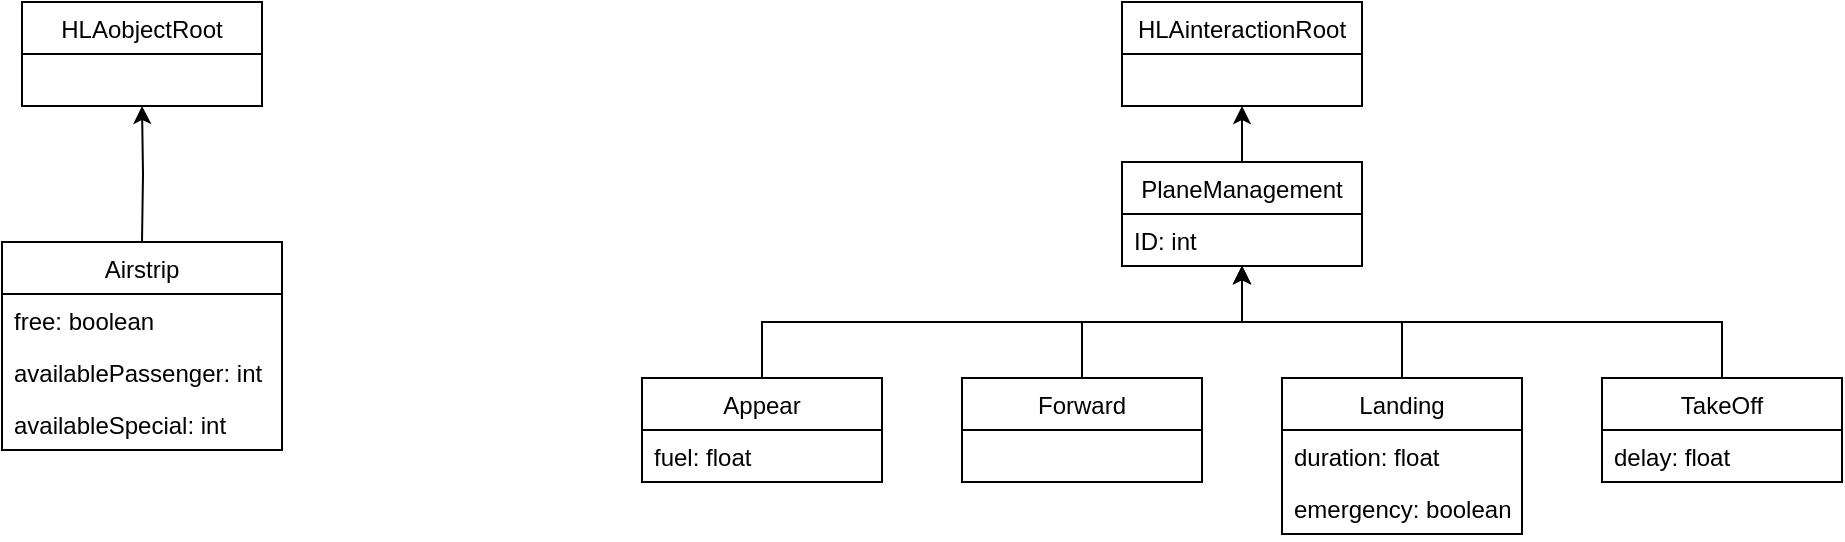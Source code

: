 <mxfile version="18.0.1" type="device"><diagram id="_38RrKm9Xp1zckiEw5fQ" name="Strona-1"><mxGraphModel dx="1038" dy="649" grid="1" gridSize="10" guides="1" tooltips="1" connect="1" arrows="1" fold="1" page="1" pageScale="1" pageWidth="827" pageHeight="1169" math="0" shadow="0"><root><mxCell id="0"/><mxCell id="1" parent="0"/><mxCell id="2mlzZoOt-uVKQXXEFGmI-1" value="HLAobjectRoot" style="swimlane;fontStyle=0;childLayout=stackLayout;horizontal=1;startSize=26;fillColor=none;horizontalStack=0;resizeParent=1;resizeParentMax=0;resizeLast=0;collapsible=1;marginBottom=0;" vertex="1" parent="1"><mxGeometry x="130" y="120" width="120" height="52" as="geometry"/></mxCell><mxCell id="2mlzZoOt-uVKQXXEFGmI-18" style="edgeStyle=orthogonalEdgeStyle;rounded=0;orthogonalLoop=1;jettySize=auto;html=1;exitX=0.5;exitY=0;exitDx=0;exitDy=0;entryX=0.5;entryY=1;entryDx=0;entryDy=0;" edge="1" parent="1" target="2mlzZoOt-uVKQXXEFGmI-1"><mxGeometry relative="1" as="geometry"><mxPoint x="190" y="240" as="sourcePoint"/></mxGeometry></mxCell><mxCell id="2mlzZoOt-uVKQXXEFGmI-19" value="HLAinteractionRoot" style="swimlane;fontStyle=0;childLayout=stackLayout;horizontal=1;startSize=26;fillColor=none;horizontalStack=0;resizeParent=1;resizeParentMax=0;resizeLast=0;collapsible=1;marginBottom=0;" vertex="1" parent="1"><mxGeometry x="680" y="120" width="120" height="52" as="geometry"/></mxCell><mxCell id="2mlzZoOt-uVKQXXEFGmI-44" style="edgeStyle=orthogonalEdgeStyle;rounded=0;orthogonalLoop=1;jettySize=auto;html=1;exitX=0.5;exitY=0;exitDx=0;exitDy=0;entryX=0.5;entryY=1;entryDx=0;entryDy=0;" edge="1" parent="1" source="2mlzZoOt-uVKQXXEFGmI-23" target="2mlzZoOt-uVKQXXEFGmI-19"><mxGeometry relative="1" as="geometry"/></mxCell><mxCell id="2mlzZoOt-uVKQXXEFGmI-23" value="PlaneManagement" style="swimlane;fontStyle=0;childLayout=stackLayout;horizontal=1;startSize=26;fillColor=none;horizontalStack=0;resizeParent=1;resizeParentMax=0;resizeLast=0;collapsible=1;marginBottom=0;" vertex="1" parent="1"><mxGeometry x="680" y="200" width="120" height="52" as="geometry"/></mxCell><mxCell id="2mlzZoOt-uVKQXXEFGmI-24" value="ID: int" style="text;strokeColor=none;fillColor=none;align=left;verticalAlign=top;spacingLeft=4;spacingRight=4;overflow=hidden;rotatable=0;points=[[0,0.5],[1,0.5]];portConstraint=eastwest;" vertex="1" parent="2mlzZoOt-uVKQXXEFGmI-23"><mxGeometry y="26" width="120" height="26" as="geometry"/></mxCell><mxCell id="2mlzZoOt-uVKQXXEFGmI-45" style="edgeStyle=orthogonalEdgeStyle;rounded=0;orthogonalLoop=1;jettySize=auto;html=1;exitX=0.5;exitY=0;exitDx=0;exitDy=0;" edge="1" parent="1" source="2mlzZoOt-uVKQXXEFGmI-27" target="2mlzZoOt-uVKQXXEFGmI-23"><mxGeometry relative="1" as="geometry"/></mxCell><mxCell id="2mlzZoOt-uVKQXXEFGmI-27" value="Appear" style="swimlane;fontStyle=0;childLayout=stackLayout;horizontal=1;startSize=26;fillColor=none;horizontalStack=0;resizeParent=1;resizeParentMax=0;resizeLast=0;collapsible=1;marginBottom=0;" vertex="1" parent="1"><mxGeometry x="440" y="308" width="120" height="52" as="geometry"/></mxCell><mxCell id="2mlzZoOt-uVKQXXEFGmI-28" value="fuel: float" style="text;strokeColor=none;fillColor=none;align=left;verticalAlign=top;spacingLeft=4;spacingRight=4;overflow=hidden;rotatable=0;points=[[0,0.5],[1,0.5]];portConstraint=eastwest;" vertex="1" parent="2mlzZoOt-uVKQXXEFGmI-27"><mxGeometry y="26" width="120" height="26" as="geometry"/></mxCell><mxCell id="2mlzZoOt-uVKQXXEFGmI-46" style="edgeStyle=orthogonalEdgeStyle;rounded=0;orthogonalLoop=1;jettySize=auto;html=1;exitX=0.5;exitY=0;exitDx=0;exitDy=0;" edge="1" parent="1" source="2mlzZoOt-uVKQXXEFGmI-32" target="2mlzZoOt-uVKQXXEFGmI-23"><mxGeometry relative="1" as="geometry"/></mxCell><mxCell id="2mlzZoOt-uVKQXXEFGmI-32" value="Forward" style="swimlane;fontStyle=0;childLayout=stackLayout;horizontal=1;startSize=26;fillColor=none;horizontalStack=0;resizeParent=1;resizeParentMax=0;resizeLast=0;collapsible=1;marginBottom=0;" vertex="1" parent="1"><mxGeometry x="600" y="308" width="120" height="52" as="geometry"/></mxCell><mxCell id="2mlzZoOt-uVKQXXEFGmI-47" style="edgeStyle=orthogonalEdgeStyle;rounded=0;orthogonalLoop=1;jettySize=auto;html=1;exitX=0.5;exitY=0;exitDx=0;exitDy=0;" edge="1" parent="1" source="2mlzZoOt-uVKQXXEFGmI-36" target="2mlzZoOt-uVKQXXEFGmI-23"><mxGeometry relative="1" as="geometry"/></mxCell><mxCell id="2mlzZoOt-uVKQXXEFGmI-36" value="Landing" style="swimlane;fontStyle=0;childLayout=stackLayout;horizontal=1;startSize=26;fillColor=none;horizontalStack=0;resizeParent=1;resizeParentMax=0;resizeLast=0;collapsible=1;marginBottom=0;" vertex="1" parent="1"><mxGeometry x="760" y="308" width="120" height="78" as="geometry"/></mxCell><mxCell id="2mlzZoOt-uVKQXXEFGmI-37" value="duration: float" style="text;strokeColor=none;fillColor=none;align=left;verticalAlign=top;spacingLeft=4;spacingRight=4;overflow=hidden;rotatable=0;points=[[0,0.5],[1,0.5]];portConstraint=eastwest;" vertex="1" parent="2mlzZoOt-uVKQXXEFGmI-36"><mxGeometry y="26" width="120" height="26" as="geometry"/></mxCell><mxCell id="2mlzZoOt-uVKQXXEFGmI-38" value="emergency: boolean" style="text;strokeColor=none;fillColor=none;align=left;verticalAlign=top;spacingLeft=4;spacingRight=4;overflow=hidden;rotatable=0;points=[[0,0.5],[1,0.5]];portConstraint=eastwest;" vertex="1" parent="2mlzZoOt-uVKQXXEFGmI-36"><mxGeometry y="52" width="120" height="26" as="geometry"/></mxCell><mxCell id="2mlzZoOt-uVKQXXEFGmI-48" style="edgeStyle=orthogonalEdgeStyle;rounded=0;orthogonalLoop=1;jettySize=auto;html=1;exitX=0.5;exitY=0;exitDx=0;exitDy=0;" edge="1" parent="1" source="2mlzZoOt-uVKQXXEFGmI-40" target="2mlzZoOt-uVKQXXEFGmI-23"><mxGeometry relative="1" as="geometry"/></mxCell><mxCell id="2mlzZoOt-uVKQXXEFGmI-40" value="TakeOff" style="swimlane;fontStyle=0;childLayout=stackLayout;horizontal=1;startSize=26;fillColor=none;horizontalStack=0;resizeParent=1;resizeParentMax=0;resizeLast=0;collapsible=1;marginBottom=0;" vertex="1" parent="1"><mxGeometry x="920" y="308" width="120" height="52" as="geometry"/></mxCell><mxCell id="2mlzZoOt-uVKQXXEFGmI-41" value="delay: float" style="text;strokeColor=none;fillColor=none;align=left;verticalAlign=top;spacingLeft=4;spacingRight=4;overflow=hidden;rotatable=0;points=[[0,0.5],[1,0.5]];portConstraint=eastwest;" vertex="1" parent="2mlzZoOt-uVKQXXEFGmI-40"><mxGeometry y="26" width="120" height="26" as="geometry"/></mxCell><mxCell id="2mlzZoOt-uVKQXXEFGmI-50" value="Airstrip" style="swimlane;fontStyle=0;childLayout=stackLayout;horizontal=1;startSize=26;fillColor=none;horizontalStack=0;resizeParent=1;resizeParentMax=0;resizeLast=0;collapsible=1;marginBottom=0;" vertex="1" parent="1"><mxGeometry x="120" y="240" width="140" height="104" as="geometry"/></mxCell><mxCell id="2mlzZoOt-uVKQXXEFGmI-51" value="free: boolean" style="text;strokeColor=none;fillColor=none;align=left;verticalAlign=top;spacingLeft=4;spacingRight=4;overflow=hidden;rotatable=0;points=[[0,0.5],[1,0.5]];portConstraint=eastwest;" vertex="1" parent="2mlzZoOt-uVKQXXEFGmI-50"><mxGeometry y="26" width="140" height="26" as="geometry"/></mxCell><mxCell id="2mlzZoOt-uVKQXXEFGmI-54" value="availablePassenger: int" style="text;strokeColor=none;fillColor=none;align=left;verticalAlign=top;spacingLeft=4;spacingRight=4;overflow=hidden;rotatable=0;points=[[0,0.5],[1,0.5]];portConstraint=eastwest;" vertex="1" parent="2mlzZoOt-uVKQXXEFGmI-50"><mxGeometry y="52" width="140" height="26" as="geometry"/></mxCell><mxCell id="2mlzZoOt-uVKQXXEFGmI-55" value="availableSpecial: int" style="text;strokeColor=none;fillColor=none;align=left;verticalAlign=top;spacingLeft=4;spacingRight=4;overflow=hidden;rotatable=0;points=[[0,0.5],[1,0.5]];portConstraint=eastwest;" vertex="1" parent="2mlzZoOt-uVKQXXEFGmI-50"><mxGeometry y="78" width="140" height="26" as="geometry"/></mxCell></root></mxGraphModel></diagram></mxfile>